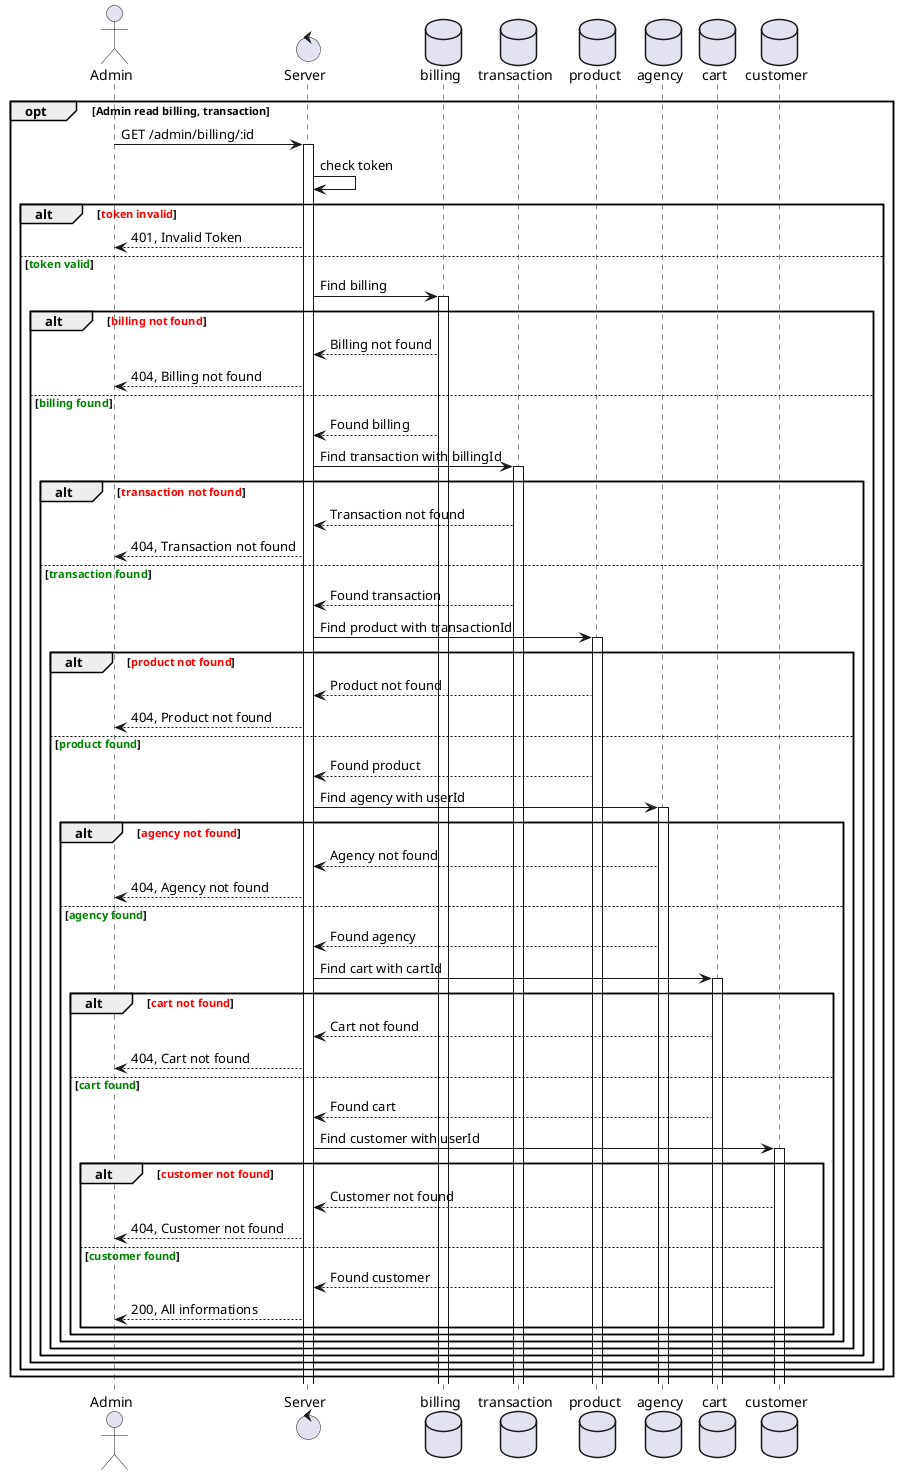 @startuml admin read billing, transaction

actor Admin
control Server
database billing 
database transaction
database product
database agency
database cart
database customer

opt Admin read billing, transaction
  Admin -> Server: GET /admin/billing/:id
  activate Server
  Server -> Server: check token
  alt <font color="Red">token invalid</font>
    Admin <-- Server: 401, Invalid Token
  else <font color="Green">token valid</font>
    Server -> billing: Find billing
    activate billing
    alt <font color="Red">billing not found</font>
      Server <-- billing: Billing not found
      Admin <-- Server: 404, Billing not found
    else <font color="Green">billing found</font>
      Server <-- billing: Found billing
      Server -> transaction: Find transaction with billingId
      activate transaction
      alt <font color="Red">transaction not found</font>
        Server <-- transaction: Transaction not found
        Admin <-- Server: 404, Transaction not found
      else <font color="Green">transaction found</font>
        Server <-- transaction: Found transaction
        Server -> product: Find product with transactionId
        activate product
        alt <font color="Red">product not found</font>
          Server <-- product: Product not found
          Admin <-- Server: 404, Product not found
        else <font color="Green">product found</font>
          Server <-- product: Found product
          Server -> agency: Find agency with userId
          activate agency
          alt <font color="Red">agency not found</font>
            Server <-- agency: Agency not found
            Admin <-- Server: 404, Agency not found
          else <font color="Green">agency found</font>
            Server <-- agency: Found agency
            Server -> cart: Find cart with cartId
            activate cart
            alt <font color="Red">cart not found</font>
              Server <-- cart: Cart not found
              Admin <-- Server: 404, Cart not found
            else <font color="Green">cart found</font>
              Server <-- cart: Found cart
              Server -> customer: Find customer with userId
              activate customer
              alt <font color="Red">customer not found</font>
                Server <-- customer: Customer not found
                Admin <-- Server: 404, Customer not found
              else <font color="Green">customer found</font>
                Server <-- customer: Found customer
                Admin <-- Server: 200, All informations
              end
            end
          end
        end
      end
    end
  end
end

@enduml